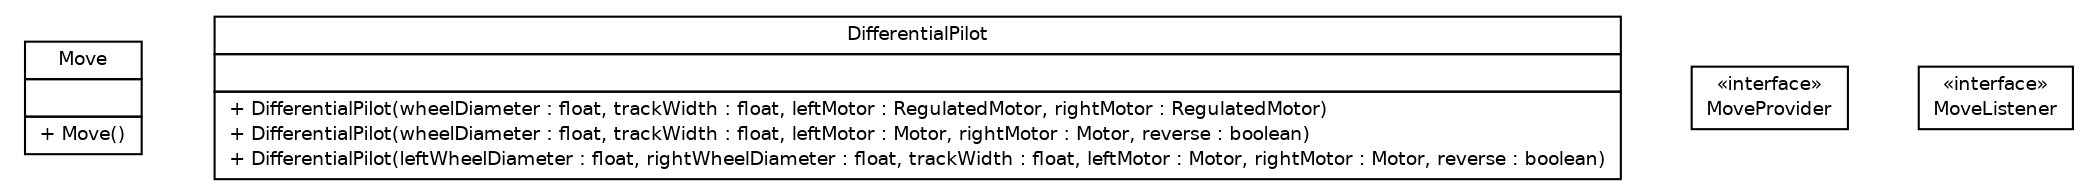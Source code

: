 #!/usr/local/bin/dot
#
# Class diagram 
# Generated by UMLGraph version 5.1 (http://www.umlgraph.org/)
#

digraph G {
	edge [fontname="Helvetica",fontsize=10,labelfontname="Helvetica",labelfontsize=10];
	node [fontname="Helvetica",fontsize=10,shape=plaintext];
	nodesep=0.25;
	ranksep=0.5;
	// es.upm.dit.gsi.gsilejos.lejos.robotics.navigation.Move
	c18 [label=<<table title="es.upm.dit.gsi.gsilejos.lejos.robotics.navigation.Move" border="0" cellborder="1" cellspacing="0" cellpadding="2" port="p" href="./Move.html">
		<tr><td><table border="0" cellspacing="0" cellpadding="1">
<tr><td align="center" balign="center"> Move </td></tr>
		</table></td></tr>
		<tr><td><table border="0" cellspacing="0" cellpadding="1">
<tr><td align="left" balign="left">  </td></tr>
		</table></td></tr>
		<tr><td><table border="0" cellspacing="0" cellpadding="1">
<tr><td align="left" balign="left"> + Move() </td></tr>
		</table></td></tr>
		</table>>, fontname="Helvetica", fontcolor="black", fontsize=9.0];
	// es.upm.dit.gsi.gsilejos.lejos.robotics.navigation.DifferentialPilot
	c19 [label=<<table title="es.upm.dit.gsi.gsilejos.lejos.robotics.navigation.DifferentialPilot" border="0" cellborder="1" cellspacing="0" cellpadding="2" port="p" href="./DifferentialPilot.html">
		<tr><td><table border="0" cellspacing="0" cellpadding="1">
<tr><td align="center" balign="center"> DifferentialPilot </td></tr>
		</table></td></tr>
		<tr><td><table border="0" cellspacing="0" cellpadding="1">
<tr><td align="left" balign="left">  </td></tr>
		</table></td></tr>
		<tr><td><table border="0" cellspacing="0" cellpadding="1">
<tr><td align="left" balign="left"> + DifferentialPilot(wheelDiameter : float, trackWidth : float, leftMotor : RegulatedMotor, rightMotor : RegulatedMotor) </td></tr>
<tr><td align="left" balign="left"> + DifferentialPilot(wheelDiameter : float, trackWidth : float, leftMotor : Motor, rightMotor : Motor, reverse : boolean) </td></tr>
<tr><td align="left" balign="left"> + DifferentialPilot(leftWheelDiameter : float, rightWheelDiameter : float, trackWidth : float, leftMotor : Motor, rightMotor : Motor, reverse : boolean) </td></tr>
		</table></td></tr>
		</table>>, fontname="Helvetica", fontcolor="black", fontsize=9.0];
	// es.upm.dit.gsi.gsilejos.lejos.robotics.navigation.MoveProvider
	c20 [label=<<table title="es.upm.dit.gsi.gsilejos.lejos.robotics.navigation.MoveProvider" border="0" cellborder="1" cellspacing="0" cellpadding="2" port="p" href="./MoveProvider.html">
		<tr><td><table border="0" cellspacing="0" cellpadding="1">
<tr><td align="center" balign="center"> &#171;interface&#187; </td></tr>
<tr><td align="center" balign="center"> MoveProvider </td></tr>
		</table></td></tr>
		</table>>, fontname="Helvetica", fontcolor="black", fontsize=9.0];
	// es.upm.dit.gsi.gsilejos.lejos.robotics.navigation.MoveListener
	c21 [label=<<table title="es.upm.dit.gsi.gsilejos.lejos.robotics.navigation.MoveListener" border="0" cellborder="1" cellspacing="0" cellpadding="2" port="p" href="./MoveListener.html">
		<tr><td><table border="0" cellspacing="0" cellpadding="1">
<tr><td align="center" balign="center"> &#171;interface&#187; </td></tr>
<tr><td align="center" balign="center"> MoveListener </td></tr>
		</table></td></tr>
		</table>>, fontname="Helvetica", fontcolor="black", fontsize=9.0];
}


